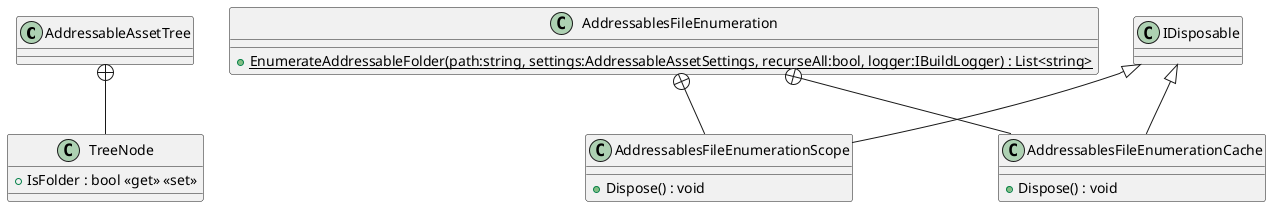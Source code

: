 @startuml
class AddressableAssetTree {
}
class AddressablesFileEnumeration {
    + {static} EnumerateAddressableFolder(path:string, settings:AddressableAssetSettings, recurseAll:bool, logger:IBuildLogger) : List<string>
}
class TreeNode {
    + IsFolder : bool <<get>> <<set>>
}
class AddressablesFileEnumerationScope {
    + Dispose() : void
}
class AddressablesFileEnumerationCache {
    + Dispose() : void
}
AddressableAssetTree +-- TreeNode
AddressablesFileEnumeration +-- AddressablesFileEnumerationScope
IDisposable <|-- AddressablesFileEnumerationScope
AddressablesFileEnumeration +-- AddressablesFileEnumerationCache
IDisposable <|-- AddressablesFileEnumerationCache
@enduml
